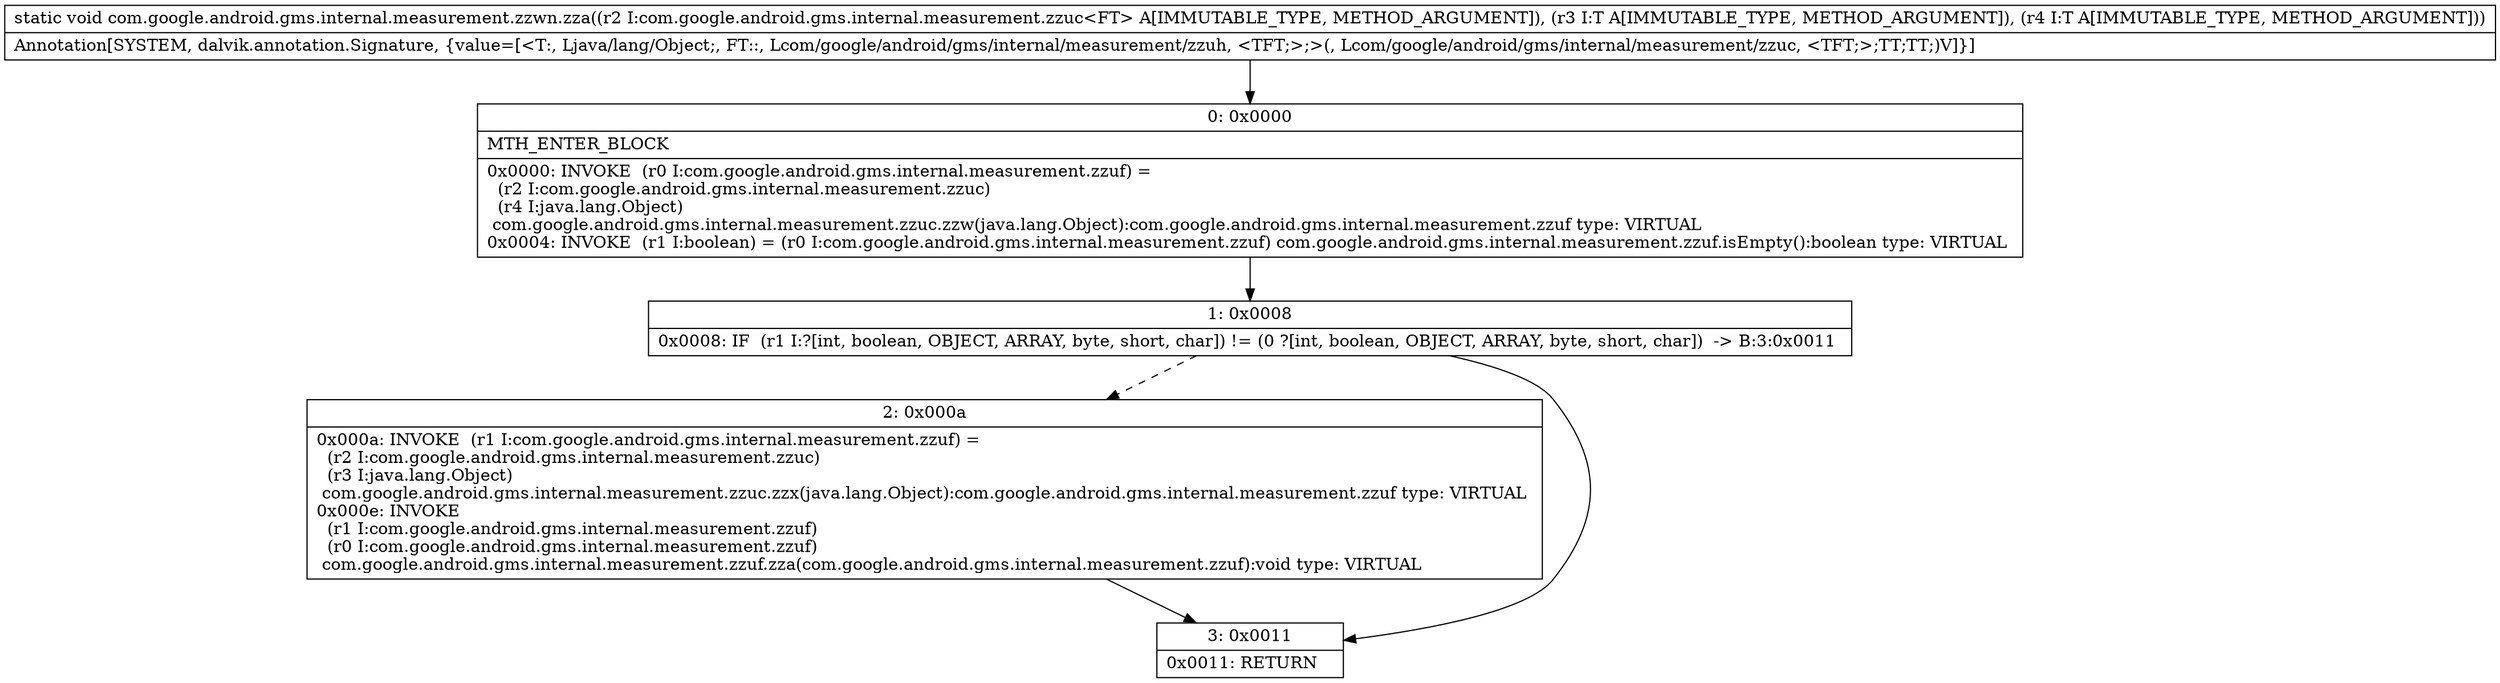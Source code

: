 digraph "CFG forcom.google.android.gms.internal.measurement.zzwn.zza(Lcom\/google\/android\/gms\/internal\/measurement\/zzuc;Ljava\/lang\/Object;Ljava\/lang\/Object;)V" {
Node_0 [shape=record,label="{0\:\ 0x0000|MTH_ENTER_BLOCK\l|0x0000: INVOKE  (r0 I:com.google.android.gms.internal.measurement.zzuf) = \l  (r2 I:com.google.android.gms.internal.measurement.zzuc)\l  (r4 I:java.lang.Object)\l com.google.android.gms.internal.measurement.zzuc.zzw(java.lang.Object):com.google.android.gms.internal.measurement.zzuf type: VIRTUAL \l0x0004: INVOKE  (r1 I:boolean) = (r0 I:com.google.android.gms.internal.measurement.zzuf) com.google.android.gms.internal.measurement.zzuf.isEmpty():boolean type: VIRTUAL \l}"];
Node_1 [shape=record,label="{1\:\ 0x0008|0x0008: IF  (r1 I:?[int, boolean, OBJECT, ARRAY, byte, short, char]) != (0 ?[int, boolean, OBJECT, ARRAY, byte, short, char])  \-\> B:3:0x0011 \l}"];
Node_2 [shape=record,label="{2\:\ 0x000a|0x000a: INVOKE  (r1 I:com.google.android.gms.internal.measurement.zzuf) = \l  (r2 I:com.google.android.gms.internal.measurement.zzuc)\l  (r3 I:java.lang.Object)\l com.google.android.gms.internal.measurement.zzuc.zzx(java.lang.Object):com.google.android.gms.internal.measurement.zzuf type: VIRTUAL \l0x000e: INVOKE  \l  (r1 I:com.google.android.gms.internal.measurement.zzuf)\l  (r0 I:com.google.android.gms.internal.measurement.zzuf)\l com.google.android.gms.internal.measurement.zzuf.zza(com.google.android.gms.internal.measurement.zzuf):void type: VIRTUAL \l}"];
Node_3 [shape=record,label="{3\:\ 0x0011|0x0011: RETURN   \l}"];
MethodNode[shape=record,label="{static void com.google.android.gms.internal.measurement.zzwn.zza((r2 I:com.google.android.gms.internal.measurement.zzuc\<FT\> A[IMMUTABLE_TYPE, METHOD_ARGUMENT]), (r3 I:T A[IMMUTABLE_TYPE, METHOD_ARGUMENT]), (r4 I:T A[IMMUTABLE_TYPE, METHOD_ARGUMENT]))  | Annotation[SYSTEM, dalvik.annotation.Signature, \{value=[\<T:, Ljava\/lang\/Object;, FT::, Lcom\/google\/android\/gms\/internal\/measurement\/zzuh, \<TFT;\>;\>(, Lcom\/google\/android\/gms\/internal\/measurement\/zzuc, \<TFT;\>;TT;TT;)V]\}]\l}"];
MethodNode -> Node_0;
Node_0 -> Node_1;
Node_1 -> Node_2[style=dashed];
Node_1 -> Node_3;
Node_2 -> Node_3;
}

